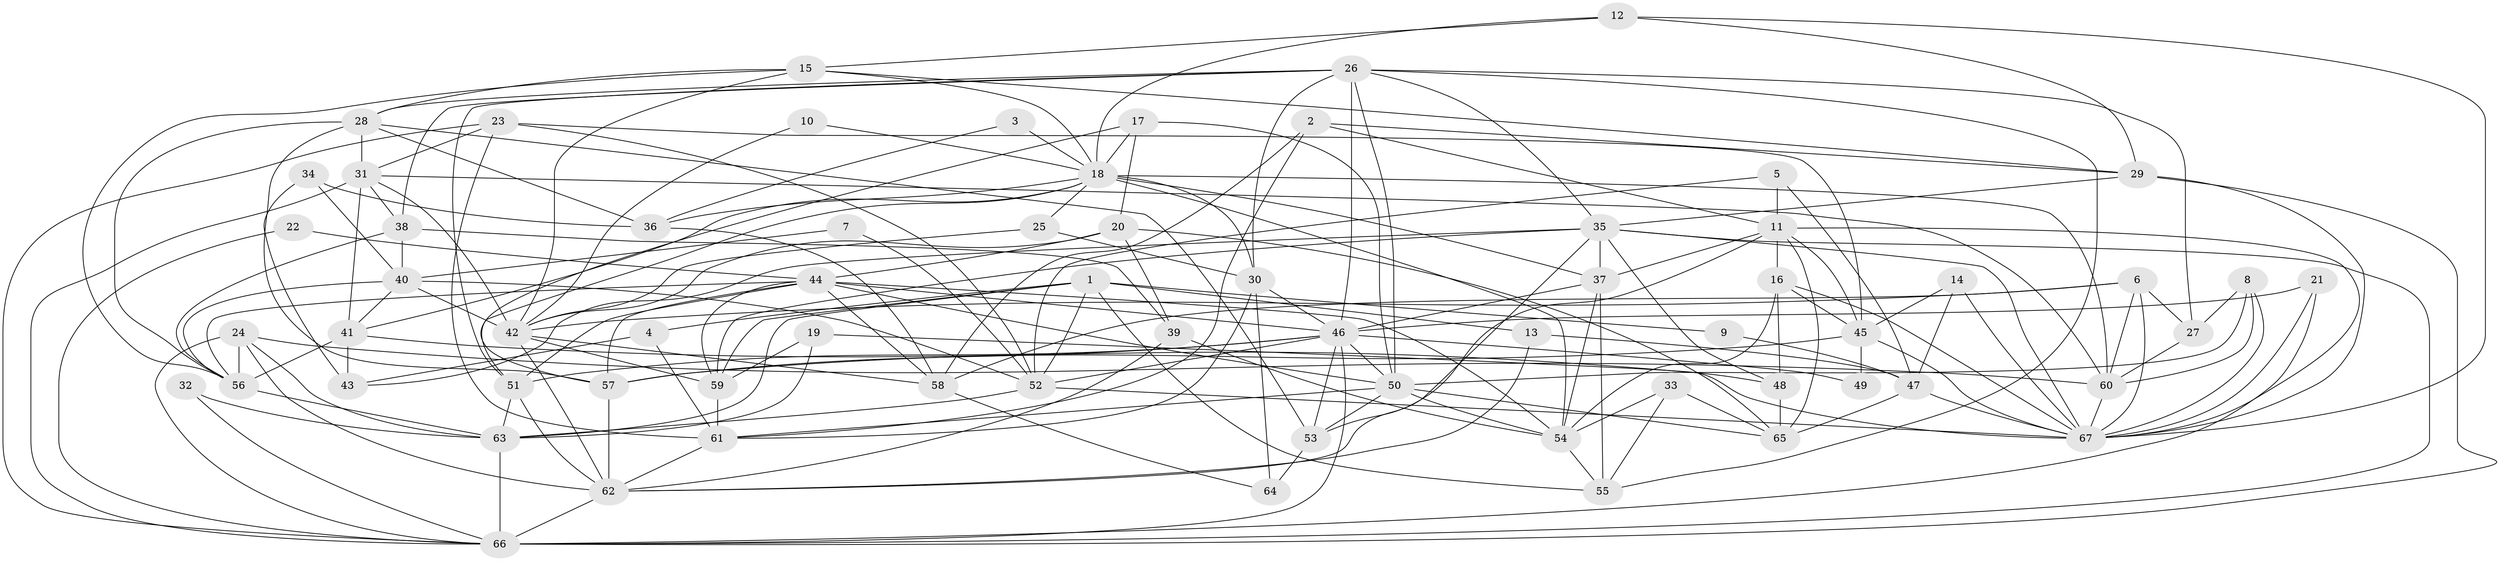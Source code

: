 // original degree distribution, {6: 0.08208955223880597, 4: 0.21641791044776118, 2: 0.13432835820895522, 3: 0.26119402985074625, 5: 0.2835820895522388, 9: 0.007462686567164179, 7: 0.014925373134328358}
// Generated by graph-tools (version 1.1) at 2025/50/03/09/25 03:50:05]
// undirected, 67 vertices, 191 edges
graph export_dot {
graph [start="1"]
  node [color=gray90,style=filled];
  1;
  2;
  3;
  4;
  5;
  6;
  7;
  8;
  9;
  10;
  11;
  12;
  13;
  14;
  15;
  16;
  17;
  18;
  19;
  20;
  21;
  22;
  23;
  24;
  25;
  26;
  27;
  28;
  29;
  30;
  31;
  32;
  33;
  34;
  35;
  36;
  37;
  38;
  39;
  40;
  41;
  42;
  43;
  44;
  45;
  46;
  47;
  48;
  49;
  50;
  51;
  52;
  53;
  54;
  55;
  56;
  57;
  58;
  59;
  60;
  61;
  62;
  63;
  64;
  65;
  66;
  67;
  1 -- 4 [weight=1.0];
  1 -- 9 [weight=1.0];
  1 -- 13 [weight=1.0];
  1 -- 52 [weight=1.0];
  1 -- 55 [weight=1.0];
  1 -- 59 [weight=1.0];
  1 -- 63 [weight=1.0];
  2 -- 11 [weight=1.0];
  2 -- 29 [weight=1.0];
  2 -- 58 [weight=1.0];
  2 -- 61 [weight=1.0];
  3 -- 18 [weight=1.0];
  3 -- 36 [weight=1.0];
  4 -- 43 [weight=1.0];
  4 -- 61 [weight=1.0];
  5 -- 11 [weight=1.0];
  5 -- 47 [weight=1.0];
  5 -- 52 [weight=1.0];
  6 -- 27 [weight=1.0];
  6 -- 42 [weight=1.0];
  6 -- 58 [weight=1.0];
  6 -- 60 [weight=1.0];
  6 -- 67 [weight=1.0];
  7 -- 40 [weight=1.0];
  7 -- 52 [weight=1.0];
  8 -- 27 [weight=1.0];
  8 -- 50 [weight=1.0];
  8 -- 60 [weight=1.0];
  8 -- 67 [weight=1.0];
  9 -- 47 [weight=1.0];
  10 -- 18 [weight=1.0];
  10 -- 42 [weight=1.0];
  11 -- 16 [weight=1.0];
  11 -- 37 [weight=1.0];
  11 -- 45 [weight=1.0];
  11 -- 53 [weight=1.0];
  11 -- 65 [weight=1.0];
  11 -- 67 [weight=1.0];
  12 -- 15 [weight=1.0];
  12 -- 18 [weight=1.0];
  12 -- 29 [weight=1.0];
  12 -- 67 [weight=1.0];
  13 -- 47 [weight=1.0];
  13 -- 62 [weight=1.0];
  14 -- 45 [weight=1.0];
  14 -- 47 [weight=1.0];
  14 -- 67 [weight=1.0];
  15 -- 18 [weight=1.0];
  15 -- 28 [weight=1.0];
  15 -- 29 [weight=1.0];
  15 -- 42 [weight=1.0];
  15 -- 56 [weight=1.0];
  16 -- 45 [weight=1.0];
  16 -- 48 [weight=1.0];
  16 -- 54 [weight=1.0];
  16 -- 67 [weight=1.0];
  17 -- 18 [weight=1.0];
  17 -- 20 [weight=1.0];
  17 -- 50 [weight=1.0];
  17 -- 57 [weight=1.0];
  18 -- 25 [weight=1.0];
  18 -- 30 [weight=1.0];
  18 -- 36 [weight=1.0];
  18 -- 37 [weight=1.0];
  18 -- 41 [weight=1.0];
  18 -- 51 [weight=1.0];
  18 -- 54 [weight=1.0];
  18 -- 60 [weight=1.0];
  19 -- 59 [weight=1.0];
  19 -- 63 [weight=1.0];
  19 -- 67 [weight=1.0];
  20 -- 39 [weight=1.0];
  20 -- 42 [weight=1.0];
  20 -- 44 [weight=1.0];
  20 -- 65 [weight=1.0];
  21 -- 46 [weight=1.0];
  21 -- 66 [weight=1.0];
  21 -- 67 [weight=1.0];
  22 -- 44 [weight=1.0];
  22 -- 66 [weight=1.0];
  23 -- 31 [weight=1.0];
  23 -- 45 [weight=1.0];
  23 -- 52 [weight=1.0];
  23 -- 61 [weight=1.0];
  23 -- 66 [weight=1.0];
  24 -- 56 [weight=1.0];
  24 -- 60 [weight=1.0];
  24 -- 62 [weight=1.0];
  24 -- 63 [weight=1.0];
  24 -- 66 [weight=1.0];
  25 -- 30 [weight=1.0];
  25 -- 42 [weight=2.0];
  26 -- 27 [weight=1.0];
  26 -- 28 [weight=1.0];
  26 -- 30 [weight=1.0];
  26 -- 35 [weight=1.0];
  26 -- 38 [weight=1.0];
  26 -- 46 [weight=1.0];
  26 -- 50 [weight=1.0];
  26 -- 51 [weight=1.0];
  26 -- 55 [weight=1.0];
  27 -- 60 [weight=1.0];
  28 -- 31 [weight=1.0];
  28 -- 36 [weight=1.0];
  28 -- 53 [weight=1.0];
  28 -- 56 [weight=1.0];
  28 -- 57 [weight=1.0];
  29 -- 35 [weight=1.0];
  29 -- 66 [weight=1.0];
  29 -- 67 [weight=1.0];
  30 -- 46 [weight=1.0];
  30 -- 61 [weight=1.0];
  30 -- 64 [weight=1.0];
  31 -- 38 [weight=1.0];
  31 -- 41 [weight=1.0];
  31 -- 42 [weight=1.0];
  31 -- 60 [weight=1.0];
  31 -- 66 [weight=1.0];
  32 -- 63 [weight=1.0];
  32 -- 66 [weight=1.0];
  33 -- 54 [weight=1.0];
  33 -- 55 [weight=1.0];
  33 -- 65 [weight=1.0];
  34 -- 36 [weight=1.0];
  34 -- 40 [weight=1.0];
  34 -- 43 [weight=1.0];
  35 -- 37 [weight=1.0];
  35 -- 43 [weight=1.0];
  35 -- 48 [weight=1.0];
  35 -- 59 [weight=1.0];
  35 -- 62 [weight=1.0];
  35 -- 66 [weight=1.0];
  35 -- 67 [weight=1.0];
  36 -- 58 [weight=1.0];
  37 -- 46 [weight=1.0];
  37 -- 54 [weight=1.0];
  37 -- 55 [weight=1.0];
  38 -- 39 [weight=1.0];
  38 -- 40 [weight=1.0];
  38 -- 56 [weight=1.0];
  39 -- 54 [weight=1.0];
  39 -- 62 [weight=1.0];
  40 -- 41 [weight=1.0];
  40 -- 42 [weight=1.0];
  40 -- 52 [weight=1.0];
  40 -- 56 [weight=1.0];
  41 -- 43 [weight=1.0];
  41 -- 48 [weight=1.0];
  41 -- 56 [weight=1.0];
  42 -- 58 [weight=1.0];
  42 -- 59 [weight=1.0];
  42 -- 62 [weight=1.0];
  44 -- 46 [weight=1.0];
  44 -- 50 [weight=1.0];
  44 -- 51 [weight=1.0];
  44 -- 54 [weight=1.0];
  44 -- 56 [weight=1.0];
  44 -- 57 [weight=1.0];
  44 -- 58 [weight=1.0];
  44 -- 59 [weight=1.0];
  45 -- 49 [weight=1.0];
  45 -- 57 [weight=1.0];
  45 -- 67 [weight=1.0];
  46 -- 49 [weight=1.0];
  46 -- 50 [weight=2.0];
  46 -- 51 [weight=1.0];
  46 -- 52 [weight=1.0];
  46 -- 53 [weight=1.0];
  46 -- 57 [weight=1.0];
  46 -- 66 [weight=1.0];
  47 -- 65 [weight=2.0];
  47 -- 67 [weight=1.0];
  48 -- 65 [weight=1.0];
  50 -- 53 [weight=1.0];
  50 -- 54 [weight=1.0];
  50 -- 61 [weight=1.0];
  50 -- 65 [weight=1.0];
  51 -- 62 [weight=1.0];
  51 -- 63 [weight=1.0];
  52 -- 63 [weight=1.0];
  52 -- 67 [weight=1.0];
  53 -- 64 [weight=1.0];
  54 -- 55 [weight=1.0];
  56 -- 63 [weight=1.0];
  57 -- 62 [weight=1.0];
  58 -- 64 [weight=1.0];
  59 -- 61 [weight=1.0];
  60 -- 67 [weight=1.0];
  61 -- 62 [weight=1.0];
  62 -- 66 [weight=1.0];
  63 -- 66 [weight=1.0];
}
